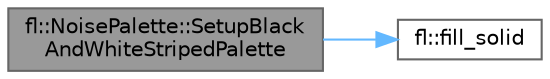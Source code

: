 digraph "fl::NoisePalette::SetupBlackAndWhiteStripedPalette"
{
 // INTERACTIVE_SVG=YES
 // LATEX_PDF_SIZE
  bgcolor="transparent";
  edge [fontname=Helvetica,fontsize=10,labelfontname=Helvetica,labelfontsize=10];
  node [fontname=Helvetica,fontsize=10,shape=box,height=0.2,width=0.4];
  rankdir="LR";
  Node1 [id="Node000001",label="fl::NoisePalette::SetupBlack\lAndWhiteStripedPalette",height=0.2,width=0.4,color="gray40", fillcolor="grey60", style="filled", fontcolor="black",tooltip=" "];
  Node1 -> Node2 [id="edge1_Node000001_Node000002",color="steelblue1",style="solid",tooltip=" "];
  Node2 [id="Node000002",label="fl::fill_solid",height=0.2,width=0.4,color="grey40", fillcolor="white", style="filled",URL="$da/de3/group___color_fills_gafcada3a28df2b4491cbee30297e39ea7.html#gafcada3a28df2b4491cbee30297e39ea7",tooltip="Fill a range of LEDs with a solid color."];
}
